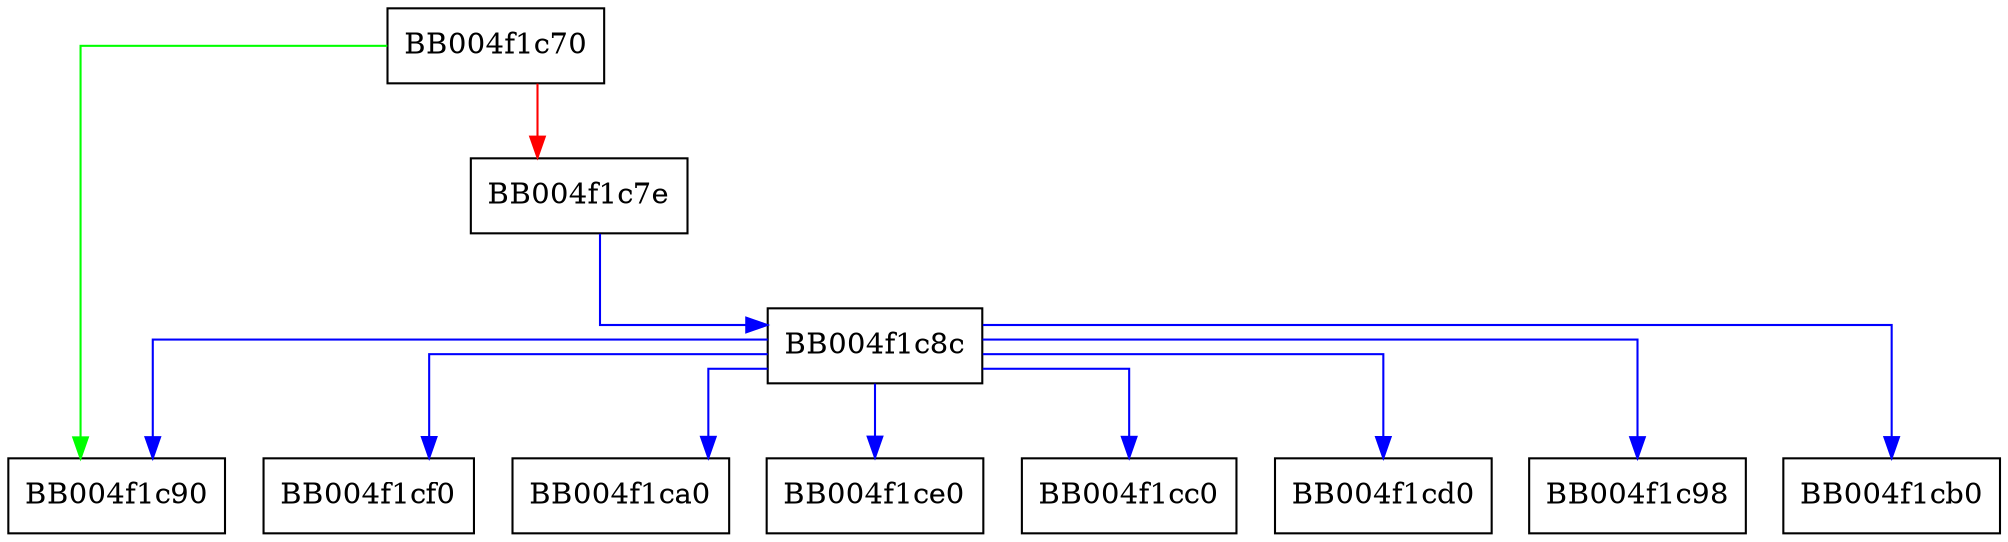 digraph ossl_statem_server_max_message_size {
  node [shape="box"];
  graph [splines=ortho];
  BB004f1c70 -> BB004f1c90 [color="green"];
  BB004f1c70 -> BB004f1c7e [color="red"];
  BB004f1c7e -> BB004f1c8c [color="blue"];
  BB004f1c8c -> BB004f1cf0 [color="blue"];
  BB004f1c8c -> BB004f1c90 [color="blue"];
  BB004f1c8c -> BB004f1ca0 [color="blue"];
  BB004f1c8c -> BB004f1ce0 [color="blue"];
  BB004f1c8c -> BB004f1cc0 [color="blue"];
  BB004f1c8c -> BB004f1cd0 [color="blue"];
  BB004f1c8c -> BB004f1c98 [color="blue"];
  BB004f1c8c -> BB004f1cb0 [color="blue"];
}